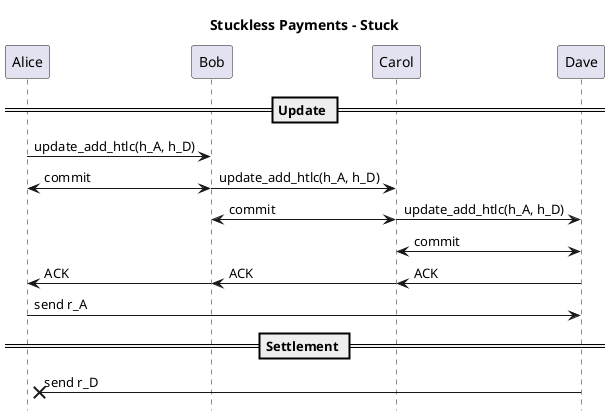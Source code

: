 @startuml
!pragma teoz true
title Stuckless Payments - Stuck
hide footbox
participant Alice
participant Bob
participant Carol
participant Dave

== Update ==

Alice -> Bob: update_add_htlc(h_A, h_D)

Alice <-> Bob: commit
& Bob -> Carol: update_add_htlc(h_A, h_D)

Bob <-> Carol: commit
& Carol -> Dave: update_add_htlc(h_A, h_D)

Carol <-> Dave: commit

Dave -> Carol: ACK
& Carol -> Bob: ACK
& Bob -> Alice: ACK

Alice -> Dave: send r_A

== Settlement ==

Dave ->x Alice: send r_D

@enduml
